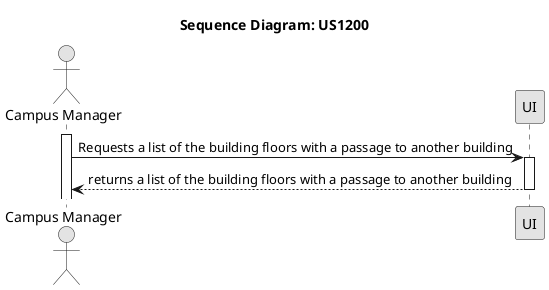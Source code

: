 @startuml

skinparam Monochrome true
skinparam PackageStyle rectangle
skinparam Shadowing false

title Sequence Diagram: US1200

actor "Campus Manager" as User
participant "UI" as UI

activate User
User -> UI : Requests a list of the building floors with a passage to another building
activate UI
UI --> User : returns a list of the building floors with a passage to another building
deactivate UI

@enduml